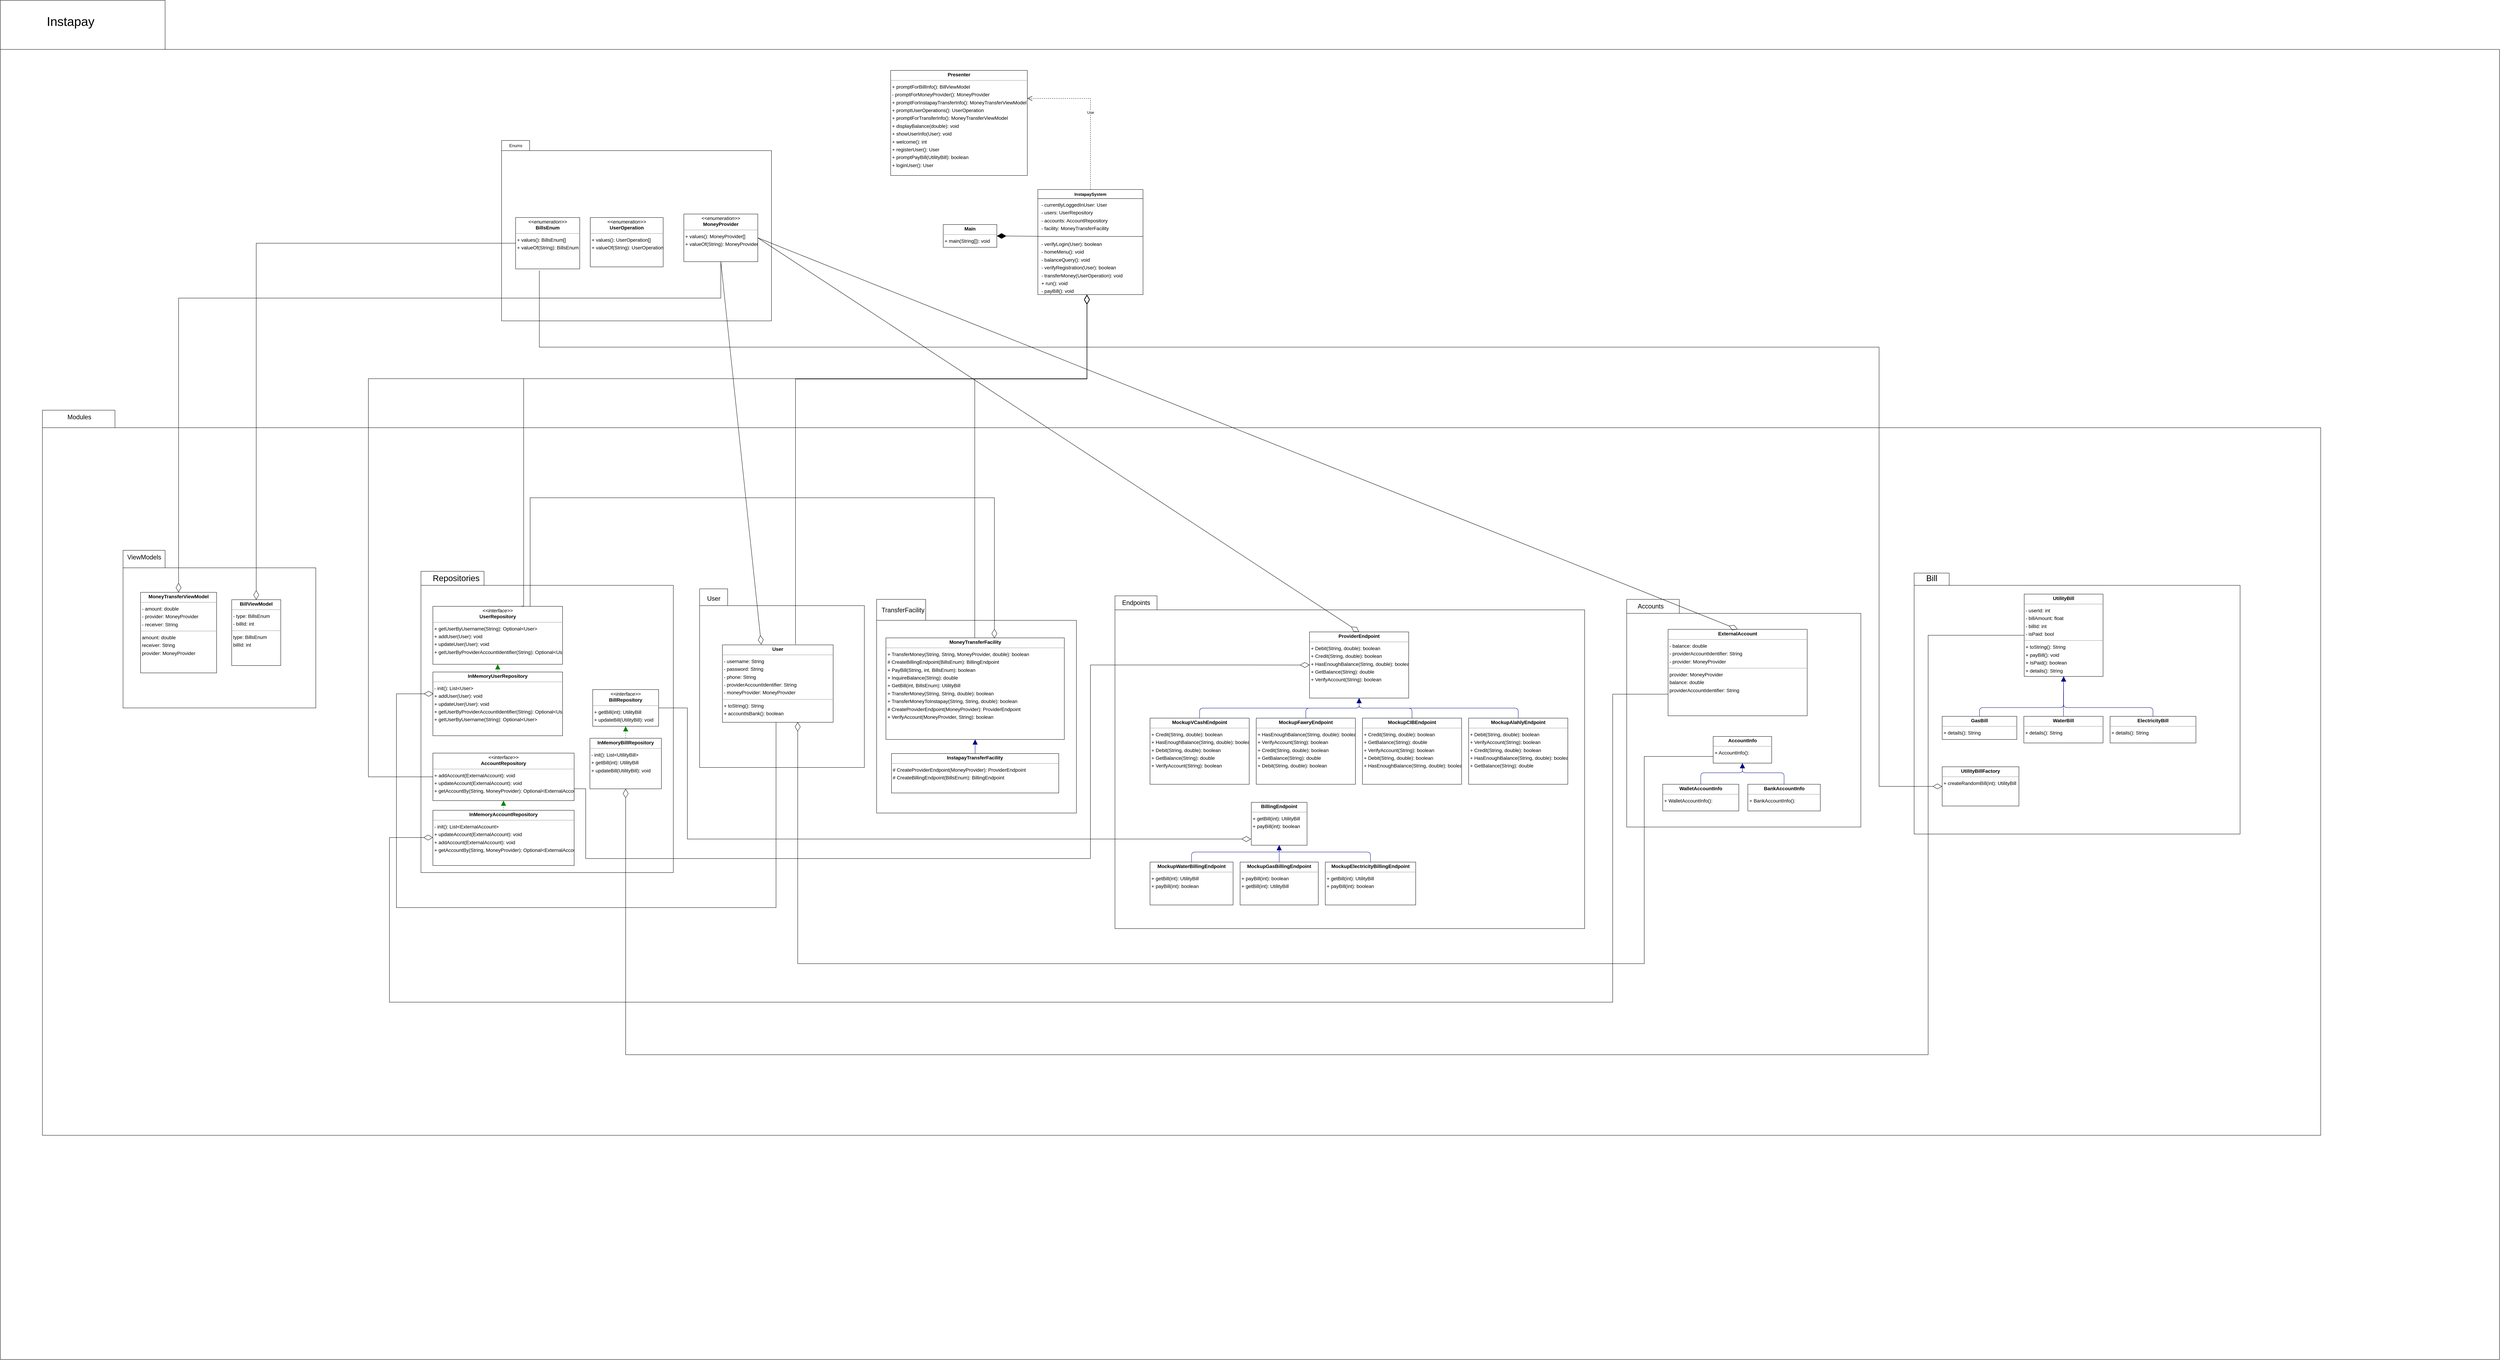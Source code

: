<mxfile version="22.1.1" type="device">
  <diagram name="Page-1" id="lCyVaIGbeE-or0f1l7TS">
    <mxGraphModel dx="7140" dy="2895" grid="1" gridSize="10" guides="1" tooltips="1" connect="1" arrows="1" fold="1" page="1" pageScale="1" pageWidth="690" pageHeight="980" math="0" shadow="0">
      <root>
        <mxCell id="0" />
        <mxCell id="1" parent="0" />
        <mxCell id="UKJ7I9whV7_yRgnEx9Ff-9" value="" style="shape=folder;fontStyle=1;spacingTop=10;tabWidth=470;tabHeight=140;tabPosition=left;html=1;whiteSpace=wrap;" vertex="1" parent="1">
          <mxGeometry x="-20" y="30" width="7130" height="3880" as="geometry" />
        </mxCell>
        <mxCell id="UKJ7I9whV7_yRgnEx9Ff-13" value="&lt;p style=&quot;margin:0px;margin-top:4px;text-align:center;&quot;&gt;&lt;b&gt;Main&lt;/b&gt;&lt;/p&gt;&lt;hr size=&quot;1&quot;&gt;&lt;p style=&quot;margin:0 0 0 4px;line-height:1.6;&quot;&gt;&lt;/p&gt;&lt;p style=&quot;margin:0 0 0 4px;line-height:1.6;&quot;&gt;+ main(String[]): void&lt;/p&gt;" style="verticalAlign=top;align=left;overflow=fill;fontSize=14;fontFamily=Helvetica;html=1;rounded=0;shadow=0;comic=0;labelBackgroundColor=none;strokeWidth=1;" vertex="1" parent="1">
          <mxGeometry x="2670" y="670" width="153" height="65" as="geometry" />
        </mxCell>
        <mxCell id="UKJ7I9whV7_yRgnEx9Ff-14" value="&lt;p style=&quot;margin:0px;margin-top:4px;text-align:center;&quot;&gt;&lt;b&gt;Presenter&lt;/b&gt;&lt;/p&gt;&lt;hr size=&quot;1&quot;&gt;&lt;p style=&quot;margin:0 0 0 4px;line-height:1.6;&quot;&gt;&lt;/p&gt;&lt;p style=&quot;margin:0 0 0 4px;line-height:1.6;&quot;&gt;+ promptForBillInfo(): BillViewModel&lt;br&gt;- promptForMoneyProvider(): MoneyProvider&lt;br&gt;+ promptForInstapayTransferInfo(): MoneyTransferViewModel&lt;br&gt;+ promptUserOperations(): UserOperation&lt;br&gt;+ promptForTransferInfo(): MoneyTransferViewModel&lt;br&gt;+ displayBalance(double): void&lt;br&gt;+ showUserInfo(User): void&lt;br&gt;+ welcome(): int&lt;br&gt;+ registerUser(): User&lt;br&gt;+ promptPayBill(UtilityBill): boolean&lt;br&gt;+ loginUser(): User&lt;/p&gt;" style="verticalAlign=top;align=left;overflow=fill;fontSize=14;fontFamily=Helvetica;html=1;rounded=0;shadow=0;comic=0;labelBackgroundColor=none;strokeWidth=1;" vertex="1" parent="1">
          <mxGeometry x="2520" y="230" width="390" height="300" as="geometry" />
        </mxCell>
        <mxCell id="UKJ7I9whV7_yRgnEx9Ff-99" value="" style="group" vertex="1" connectable="0" parent="1">
          <mxGeometry x="960" y="1560" width="5640" height="2070" as="geometry" />
        </mxCell>
        <mxCell id="UKJ7I9whV7_yRgnEx9Ff-27" value="" style="shape=folder;fontStyle=1;spacingTop=10;tabWidth=180;tabHeight=50;tabPosition=left;html=1;whiteSpace=wrap;" vertex="1" parent="UKJ7I9whV7_yRgnEx9Ff-99">
          <mxGeometry x="-860" y="-360" width="6500" height="2070" as="geometry" />
        </mxCell>
        <mxCell id="UKJ7I9whV7_yRgnEx9Ff-80" value="" style="group" vertex="1" connectable="0" parent="UKJ7I9whV7_yRgnEx9Ff-99">
          <mxGeometry x="220" y="100" width="720" height="860" as="geometry" />
        </mxCell>
        <mxCell id="UKJ7I9whV7_yRgnEx9Ff-69" value="" style="shape=folder;fontStyle=1;spacingTop=10;tabWidth=180;tabHeight=40;tabPosition=left;html=1;whiteSpace=wrap;" vertex="1" parent="UKJ7I9whV7_yRgnEx9Ff-80">
          <mxGeometry width="720" height="860" as="geometry" />
        </mxCell>
        <mxCell id="UKJ7I9whV7_yRgnEx9Ff-70" value="&lt;font style=&quot;font-size: 24px;&quot;&gt;Repositories&lt;/font&gt;" style="text;html=1;align=center;verticalAlign=middle;resizable=0;points=[];autosize=1;strokeColor=none;fillColor=none;" vertex="1" parent="UKJ7I9whV7_yRgnEx9Ff-80">
          <mxGeometry x="20" width="160" height="40" as="geometry" />
        </mxCell>
        <mxCell id="UKJ7I9whV7_yRgnEx9Ff-71" value="&lt;p style=&quot;margin:0px;margin-top:4px;text-align:center;&quot;&gt;&lt;i&gt;&amp;lt;&amp;lt;interface&amp;gt;&amp;gt;&lt;/i&gt;&lt;br/&gt;&lt;b&gt;AccountRepository&lt;/b&gt;&lt;/p&gt;&lt;hr size=&quot;1&quot;/&gt;&lt;p style=&quot;margin:0 0 0 4px;line-height:1.6;&quot;&gt;+ addAccount(ExternalAccount): void&lt;br/&gt;+ updateAccount(ExternalAccount): void&lt;br/&gt;+ getAccountBy(String, MoneyProvider): Optional&amp;lt;ExternalAccount&amp;gt;&lt;/p&gt;" style="verticalAlign=top;align=left;overflow=fill;fontSize=14;fontFamily=Helvetica;html=1;rounded=0;shadow=0;comic=0;labelBackgroundColor=none;strokeWidth=1;" vertex="1" parent="UKJ7I9whV7_yRgnEx9Ff-80">
          <mxGeometry x="34" y="518.974" width="403" height="135.615" as="geometry" />
        </mxCell>
        <mxCell id="UKJ7I9whV7_yRgnEx9Ff-72" value="&lt;p style=&quot;margin:0px;margin-top:4px;text-align:center;&quot;&gt;&lt;i&gt;&amp;lt;&amp;lt;interface&amp;gt;&amp;gt;&lt;/i&gt;&lt;br/&gt;&lt;b&gt;BillRepository&lt;/b&gt;&lt;/p&gt;&lt;hr size=&quot;1&quot;/&gt;&lt;p style=&quot;margin:0 0 0 4px;line-height:1.6;&quot;&gt;+ getBill(int): UtilityBill&lt;br/&gt;+ updateBill(UtilityBill): void&lt;/p&gt;" style="verticalAlign=top;align=left;overflow=fill;fontSize=14;fontFamily=Helvetica;html=1;rounded=0;shadow=0;comic=0;labelBackgroundColor=none;strokeWidth=1;" vertex="1" parent="UKJ7I9whV7_yRgnEx9Ff-80">
          <mxGeometry x="490" y="337.602" width="188" height="104.744" as="geometry" />
        </mxCell>
        <mxCell id="UKJ7I9whV7_yRgnEx9Ff-73" value="&lt;p style=&quot;margin:0px;margin-top:4px;text-align:center;&quot;&gt;&lt;b&gt;InMemoryAccountRepository&lt;/b&gt;&lt;/p&gt;&lt;hr size=&quot;1&quot;&gt;&lt;p style=&quot;margin:0 0 0 4px;line-height:1.6;&quot;&gt;&lt;/p&gt;&lt;p style=&quot;margin:0 0 0 4px;line-height:1.6;&quot;&gt;- init(): List&amp;lt;ExternalAccount&amp;gt;&lt;br&gt;+ updateAccount(ExternalAccount): void&lt;br&gt;+ addAccount(ExternalAccount): void&lt;br&gt;+ getAccountBy(String, MoneyProvider): Optional&amp;lt;ExternalAccount&amp;gt;&lt;/p&gt;" style="verticalAlign=top;align=left;overflow=fill;fontSize=14;fontFamily=Helvetica;html=1;rounded=0;shadow=0;comic=0;labelBackgroundColor=none;strokeWidth=1;" vertex="1" parent="UKJ7I9whV7_yRgnEx9Ff-80">
          <mxGeometry x="34" y="682.154" width="403" height="157.667" as="geometry" />
        </mxCell>
        <mxCell id="UKJ7I9whV7_yRgnEx9Ff-74" value="&lt;p style=&quot;margin:0px;margin-top:4px;text-align:center;&quot;&gt;&lt;b&gt;InMemoryBillRepository&lt;/b&gt;&lt;/p&gt;&lt;hr size=&quot;1&quot;&gt;&lt;p style=&quot;margin:0 0 0 4px;line-height:1.6;&quot;&gt;&lt;/p&gt;&lt;p style=&quot;margin:0 0 0 4px;line-height:1.6;&quot;&gt;- init(): List&amp;lt;UtilityBill&amp;gt;&lt;br&gt;+ getBill(int): UtilityBill&lt;br&gt;+ updateBill(UtilityBill): void&lt;/p&gt;" style="verticalAlign=top;align=left;overflow=fill;fontSize=14;fontFamily=Helvetica;html=1;rounded=0;shadow=0;comic=0;labelBackgroundColor=none;strokeWidth=1;" vertex="1" parent="UKJ7I9whV7_yRgnEx9Ff-80">
          <mxGeometry x="482" y="476.525" width="204" height="144.436" as="geometry" />
        </mxCell>
        <mxCell id="UKJ7I9whV7_yRgnEx9Ff-75" value="&lt;p style=&quot;margin:0px;margin-top:4px;text-align:center;&quot;&gt;&lt;b&gt;InMemoryUserRepository&lt;/b&gt;&lt;/p&gt;&lt;hr size=&quot;1&quot;&gt;&lt;p style=&quot;margin:0 0 0 4px;line-height:1.6;&quot;&gt;&lt;/p&gt;&lt;p style=&quot;margin:0 0 0 4px;line-height:1.6;&quot;&gt;- init(): List&amp;lt;User&amp;gt;&lt;br&gt;+ addUser(User): void&lt;br&gt;+ updateUser(User): void&lt;br&gt;+ getUserByProviderAccountIdentifier(String): Optional&amp;lt;User&amp;gt;&lt;br&gt;+ getUserByUsername(String): Optional&amp;lt;User&amp;gt;&lt;/p&gt;" style="verticalAlign=top;align=left;overflow=fill;fontSize=14;fontFamily=Helvetica;html=1;rounded=0;shadow=0;comic=0;labelBackgroundColor=none;strokeWidth=1;" vertex="1" parent="UKJ7I9whV7_yRgnEx9Ff-80">
          <mxGeometry x="34" y="287.436" width="370" height="181.923" as="geometry" />
        </mxCell>
        <mxCell id="UKJ7I9whV7_yRgnEx9Ff-76" value="&lt;p style=&quot;margin:0px;margin-top:4px;text-align:center;&quot;&gt;&lt;i&gt;&amp;lt;&amp;lt;interface&amp;gt;&amp;gt;&lt;/i&gt;&lt;br/&gt;&lt;b&gt;UserRepository&lt;/b&gt;&lt;/p&gt;&lt;hr size=&quot;1&quot;/&gt;&lt;p style=&quot;margin:0 0 0 4px;line-height:1.6;&quot;&gt;+ getUserByUsername(String): Optional&amp;lt;User&amp;gt;&lt;br/&gt;+ addUser(User): void&lt;br/&gt;+ updateUser(User): void&lt;br/&gt;+ getUserByProviderAccountIdentifier(String): Optional&amp;lt;User&amp;gt;&lt;/p&gt;" style="verticalAlign=top;align=left;overflow=fill;fontSize=14;fontFamily=Helvetica;html=1;rounded=0;shadow=0;comic=0;labelBackgroundColor=none;strokeWidth=1;" vertex="1" parent="UKJ7I9whV7_yRgnEx9Ff-80">
          <mxGeometry x="34" y="100.0" width="370" height="165.385" as="geometry" />
        </mxCell>
        <mxCell id="UKJ7I9whV7_yRgnEx9Ff-77" value="" style="html=1;rounded=1;edgeStyle=orthogonalEdgeStyle;dashed=1;startArrow=none;endArrow=block;endSize=12;strokeColor=#008200;exitX=0.500;exitY=0.000;exitDx=0;exitDy=0;entryX=0.500;entryY=1.000;entryDx=0;entryDy=0;" edge="1" parent="UKJ7I9whV7_yRgnEx9Ff-80" source="UKJ7I9whV7_yRgnEx9Ff-73" target="UKJ7I9whV7_yRgnEx9Ff-71">
          <mxGeometry width="50" height="50" relative="1" as="geometry">
            <Array as="points" />
          </mxGeometry>
        </mxCell>
        <mxCell id="UKJ7I9whV7_yRgnEx9Ff-78" value="" style="html=1;rounded=1;edgeStyle=orthogonalEdgeStyle;dashed=1;startArrow=none;endArrow=block;endSize=12;strokeColor=#008200;exitX=0.500;exitY=0.000;exitDx=0;exitDy=0;entryX=0.500;entryY=1.001;entryDx=0;entryDy=0;" edge="1" parent="UKJ7I9whV7_yRgnEx9Ff-80" source="UKJ7I9whV7_yRgnEx9Ff-74" target="UKJ7I9whV7_yRgnEx9Ff-72">
          <mxGeometry width="50" height="50" relative="1" as="geometry">
            <Array as="points" />
          </mxGeometry>
        </mxCell>
        <mxCell id="UKJ7I9whV7_yRgnEx9Ff-79" value="" style="html=1;rounded=1;edgeStyle=orthogonalEdgeStyle;dashed=1;startArrow=none;endArrow=block;endSize=12;strokeColor=#008200;exitX=0.500;exitY=0.000;exitDx=0;exitDy=0;entryX=0.500;entryY=1.000;entryDx=0;entryDy=0;" edge="1" parent="UKJ7I9whV7_yRgnEx9Ff-80" source="UKJ7I9whV7_yRgnEx9Ff-75" target="UKJ7I9whV7_yRgnEx9Ff-76">
          <mxGeometry width="50" height="50" relative="1" as="geometry">
            <Array as="points" />
          </mxGeometry>
        </mxCell>
        <mxCell id="UKJ7I9whV7_yRgnEx9Ff-97" value="" style="group" vertex="1" connectable="0" parent="UKJ7I9whV7_yRgnEx9Ff-99">
          <mxGeometry x="2200" y="170" width="1340" height="950" as="geometry" />
        </mxCell>
        <mxCell id="UKJ7I9whV7_yRgnEx9Ff-50" value="" style="shape=folder;fontStyle=1;spacingTop=10;tabWidth=120;tabHeight=40;tabPosition=left;html=1;whiteSpace=wrap;container=0;" vertex="1" parent="UKJ7I9whV7_yRgnEx9Ff-97">
          <mxGeometry width="1340" height="950" as="geometry" />
        </mxCell>
        <mxCell id="UKJ7I9whV7_yRgnEx9Ff-51" value="&lt;font style=&quot;font-size: 18px;&quot;&gt;Endpoints&lt;/font&gt;" style="text;html=1;align=center;verticalAlign=middle;resizable=0;points=[];autosize=1;strokeColor=none;fillColor=none;" vertex="1" parent="UKJ7I9whV7_yRgnEx9Ff-97">
          <mxGeometry x="10" width="100" height="40" as="geometry" />
        </mxCell>
        <mxCell id="UKJ7I9whV7_yRgnEx9Ff-52" value="&lt;p style=&quot;margin:0px;margin-top:4px;text-align:center;&quot;&gt;&lt;b&gt;BillingEndpoint&lt;/b&gt;&lt;/p&gt;&lt;hr size=&quot;1&quot;&gt;&lt;p style=&quot;margin:0 0 0 4px;line-height:1.6;&quot;&gt;&lt;/p&gt;&lt;p style=&quot;margin:0 0 0 4px;line-height:1.6;&quot;&gt;+ getBill(int): UtilityBill&lt;br&gt;+ payBill(int): boolean&lt;/p&gt;" style="verticalAlign=top;align=left;overflow=fill;fontSize=14;fontFamily=Helvetica;html=1;rounded=0;shadow=0;comic=0;labelBackgroundColor=none;strokeWidth=1;" vertex="1" parent="UKJ7I9whV7_yRgnEx9Ff-97">
          <mxGeometry x="389" y="589.458" width="159" height="122.47" as="geometry" />
        </mxCell>
        <mxCell id="UKJ7I9whV7_yRgnEx9Ff-53" value="&lt;p style=&quot;margin:0px;margin-top:4px;text-align:center;&quot;&gt;&lt;b&gt;MockupAlahlyEndpoint&lt;/b&gt;&lt;/p&gt;&lt;hr size=&quot;1&quot;&gt;&lt;p style=&quot;margin:0 0 0 4px;line-height:1.6;&quot;&gt;&lt;/p&gt;&lt;p style=&quot;margin:0 0 0 4px;line-height:1.6;&quot;&gt;+ Debit(String, double): boolean&lt;br&gt;+ VerifyAccount(String): boolean&lt;br&gt;+ Credit(String, double): boolean&lt;br&gt;+ HasEnoughBalance(String, double): boolean&lt;br&gt;+ GetBalance(String): double&lt;/p&gt;" style="verticalAlign=top;align=left;overflow=fill;fontSize=14;fontFamily=Helvetica;html=1;rounded=0;shadow=0;comic=0;labelBackgroundColor=none;strokeWidth=1;" vertex="1" parent="UKJ7I9whV7_yRgnEx9Ff-97">
          <mxGeometry x="1009" y="349.096" width="283" height="188.855" as="geometry" />
        </mxCell>
        <mxCell id="UKJ7I9whV7_yRgnEx9Ff-54" value="&lt;p style=&quot;margin:0px;margin-top:4px;text-align:center;&quot;&gt;&lt;b&gt;MockupCIBEndpoint&lt;/b&gt;&lt;/p&gt;&lt;hr size=&quot;1&quot;&gt;&lt;p style=&quot;margin:0 0 0 4px;line-height:1.6;&quot;&gt;&lt;/p&gt;&lt;p style=&quot;margin:0 0 0 4px;line-height:1.6;&quot;&gt;+ Credit(String, double): boolean&lt;br&gt;+ GetBalance(String): double&lt;br&gt;+ VerifyAccount(String): boolean&lt;br&gt;+ Debit(String, double): boolean&lt;br&gt;+ HasEnoughBalance(String, double): boolean&lt;/p&gt;" style="verticalAlign=top;align=left;overflow=fill;fontSize=14;fontFamily=Helvetica;html=1;rounded=0;shadow=0;comic=0;labelBackgroundColor=none;strokeWidth=1;" vertex="1" parent="UKJ7I9whV7_yRgnEx9Ff-97">
          <mxGeometry x="706" y="349.096" width="283" height="188.855" as="geometry" />
        </mxCell>
        <mxCell id="UKJ7I9whV7_yRgnEx9Ff-55" value="&lt;p style=&quot;margin:0px;margin-top:4px;text-align:center;&quot;&gt;&lt;b&gt;MockupElectricityBillingEndpoint&lt;/b&gt;&lt;/p&gt;&lt;hr size=&quot;1&quot;&gt;&lt;p style=&quot;margin:0 0 0 4px;line-height:1.6;&quot;&gt;&lt;/p&gt;&lt;p style=&quot;margin:0 0 0 4px;line-height:1.6;&quot;&gt;+ getBill(int): UtilityBill&lt;br&gt;+ payBill(int): boolean&lt;/p&gt;" style="verticalAlign=top;align=left;overflow=fill;fontSize=14;fontFamily=Helvetica;html=1;rounded=0;shadow=0;comic=0;labelBackgroundColor=none;strokeWidth=1;" vertex="1" parent="UKJ7I9whV7_yRgnEx9Ff-97">
          <mxGeometry x="600" y="760" width="258" height="122.47" as="geometry" />
        </mxCell>
        <mxCell id="UKJ7I9whV7_yRgnEx9Ff-56" value="&lt;p style=&quot;margin:0px;margin-top:4px;text-align:center;&quot;&gt;&lt;b&gt;MockupFawryEndpoint&lt;/b&gt;&lt;/p&gt;&lt;hr size=&quot;1&quot;&gt;&lt;p style=&quot;margin:0 0 0 4px;line-height:1.6;&quot;&gt;&lt;/p&gt;&lt;p style=&quot;margin:0 0 0 4px;line-height:1.6;&quot;&gt;+ HasEnoughBalance(String, double): boolean&lt;br&gt;+ VerifyAccount(String): boolean&lt;br&gt;+ Credit(String, double): boolean&lt;br&gt;+ GetBalance(String): double&lt;br&gt;+ Debit(String, double): boolean&lt;/p&gt;" style="verticalAlign=top;align=left;overflow=fill;fontSize=14;fontFamily=Helvetica;html=1;rounded=0;shadow=0;comic=0;labelBackgroundColor=none;strokeWidth=1;" vertex="1" parent="UKJ7I9whV7_yRgnEx9Ff-97">
          <mxGeometry x="403" y="349.096" width="283" height="188.855" as="geometry" />
        </mxCell>
        <mxCell id="UKJ7I9whV7_yRgnEx9Ff-57" value="&lt;p style=&quot;margin:0px;margin-top:4px;text-align:center;&quot;&gt;&lt;b&gt;MockupGasBillingEndpoint&lt;/b&gt;&lt;/p&gt;&lt;hr size=&quot;1&quot;&gt;&lt;p style=&quot;margin:0 0 0 4px;line-height:1.6;&quot;&gt;&lt;/p&gt;&lt;p style=&quot;margin:0 0 0 4px;line-height:1.6;&quot;&gt;+ payBill(int): boolean&lt;br&gt;+ getBill(int): UtilityBill&lt;/p&gt;" style="verticalAlign=top;align=left;overflow=fill;fontSize=14;fontFamily=Helvetica;html=1;rounded=0;shadow=0;comic=0;labelBackgroundColor=none;strokeWidth=1;" vertex="1" parent="UKJ7I9whV7_yRgnEx9Ff-97">
          <mxGeometry x="357" y="760" width="223" height="122.47" as="geometry" />
        </mxCell>
        <mxCell id="UKJ7I9whV7_yRgnEx9Ff-58" value="&lt;p style=&quot;margin:0px;margin-top:4px;text-align:center;&quot;&gt;&lt;b&gt;MockupVCashEndpoint&lt;/b&gt;&lt;/p&gt;&lt;hr size=&quot;1&quot;&gt;&lt;p style=&quot;margin:0 0 0 4px;line-height:1.6;&quot;&gt;&lt;/p&gt;&lt;p style=&quot;margin:0 0 0 4px;line-height:1.6;&quot;&gt;+ Credit(String, double): boolean&lt;br&gt;+ HasEnoughBalance(String, double): boolean&lt;br&gt;+ Debit(String, double): boolean&lt;br&gt;+ GetBalance(String): double&lt;br&gt;+ VerifyAccount(String): boolean&lt;/p&gt;" style="verticalAlign=top;align=left;overflow=fill;fontSize=14;fontFamily=Helvetica;html=1;rounded=0;shadow=0;comic=0;labelBackgroundColor=none;strokeWidth=1;" vertex="1" parent="UKJ7I9whV7_yRgnEx9Ff-97">
          <mxGeometry x="100" y="349.096" width="283" height="188.855" as="geometry" />
        </mxCell>
        <mxCell id="UKJ7I9whV7_yRgnEx9Ff-59" value="&lt;p style=&quot;margin:0px;margin-top:4px;text-align:center;&quot;&gt;&lt;b&gt;MockupWaterBillingEndpoint&lt;/b&gt;&lt;/p&gt;&lt;hr size=&quot;1&quot;&gt;&lt;p style=&quot;margin:0 0 0 4px;line-height:1.6;&quot;&gt;&lt;/p&gt;&lt;p style=&quot;margin:0 0 0 4px;line-height:1.6;&quot;&gt;+ getBill(int): UtilityBill&lt;br&gt;+ payBill(int): boolean&lt;/p&gt;" style="verticalAlign=top;align=left;overflow=fill;fontSize=14;fontFamily=Helvetica;html=1;rounded=0;shadow=0;comic=0;labelBackgroundColor=none;strokeWidth=1;" vertex="1" parent="UKJ7I9whV7_yRgnEx9Ff-97">
          <mxGeometry x="100" y="760" width="237" height="122.47" as="geometry" />
        </mxCell>
        <mxCell id="UKJ7I9whV7_yRgnEx9Ff-60" value="&lt;p style=&quot;margin:0px;margin-top:4px;text-align:center;&quot;&gt;&lt;b&gt;ProviderEndpoint&lt;/b&gt;&lt;/p&gt;&lt;hr size=&quot;1&quot;&gt;&lt;p style=&quot;margin:0 0 0 4px;line-height:1.6;&quot;&gt;&lt;/p&gt;&lt;p style=&quot;margin:0 0 0 4px;line-height:1.6;&quot;&gt;+ Debit(String, double): boolean&lt;br&gt;+ Credit(String, double): boolean&lt;br&gt;+ HasEnoughBalance(String, double): boolean&lt;br&gt;+ GetBalance(String): double&lt;br&gt;+ VerifyAccount(String): boolean&lt;/p&gt;" style="verticalAlign=top;align=left;overflow=fill;fontSize=14;fontFamily=Helvetica;html=1;rounded=0;shadow=0;comic=0;labelBackgroundColor=none;strokeWidth=1;" vertex="1" parent="UKJ7I9whV7_yRgnEx9Ff-97">
          <mxGeometry x="555" y="103.012" width="283" height="188.855" as="geometry" />
        </mxCell>
        <mxCell id="UKJ7I9whV7_yRgnEx9Ff-61" value="" style="html=1;rounded=1;edgeStyle=orthogonalEdgeStyle;dashed=0;startArrow=none;endArrow=block;endSize=12;strokeColor=#000082;exitX=0.500;exitY=0.000;exitDx=0;exitDy=0;entryX=0.500;entryY=1.000;entryDx=0;entryDy=0;" edge="1" parent="UKJ7I9whV7_yRgnEx9Ff-97" source="UKJ7I9whV7_yRgnEx9Ff-53" target="UKJ7I9whV7_yRgnEx9Ff-60">
          <mxGeometry width="50" height="50" relative="1" as="geometry">
            <Array as="points">
              <mxPoint x="1151" y="320.482" />
              <mxPoint x="696" y="320.482" />
            </Array>
          </mxGeometry>
        </mxCell>
        <mxCell id="UKJ7I9whV7_yRgnEx9Ff-62" value="" style="html=1;rounded=1;edgeStyle=orthogonalEdgeStyle;dashed=0;startArrow=none;endArrow=block;endSize=12;strokeColor=#000082;exitX=0.500;exitY=0.000;exitDx=0;exitDy=0;entryX=0.500;entryY=1.000;entryDx=0;entryDy=0;" edge="1" parent="UKJ7I9whV7_yRgnEx9Ff-97" source="UKJ7I9whV7_yRgnEx9Ff-54" target="UKJ7I9whV7_yRgnEx9Ff-60">
          <mxGeometry width="50" height="50" relative="1" as="geometry">
            <Array as="points">
              <mxPoint x="848" y="320.482" />
              <mxPoint x="696" y="320.482" />
            </Array>
          </mxGeometry>
        </mxCell>
        <mxCell id="UKJ7I9whV7_yRgnEx9Ff-63" value="" style="html=1;rounded=1;edgeStyle=orthogonalEdgeStyle;dashed=0;startArrow=none;endArrow=block;endSize=12;strokeColor=#000082;exitX=0.500;exitY=0.000;exitDx=0;exitDy=0;entryX=0.500;entryY=1.000;entryDx=0;entryDy=0;" edge="1" parent="UKJ7I9whV7_yRgnEx9Ff-97" source="UKJ7I9whV7_yRgnEx9Ff-55" target="UKJ7I9whV7_yRgnEx9Ff-52">
          <mxGeometry width="50" height="50" relative="1" as="geometry">
            <Array as="points">
              <mxPoint x="729" y="731.386" />
              <mxPoint x="469" y="731.386" />
            </Array>
          </mxGeometry>
        </mxCell>
        <mxCell id="UKJ7I9whV7_yRgnEx9Ff-64" value="" style="html=1;rounded=1;edgeStyle=orthogonalEdgeStyle;dashed=0;startArrow=none;endArrow=block;endSize=12;strokeColor=#000082;exitX=0.500;exitY=0.000;exitDx=0;exitDy=0;entryX=0.500;entryY=1.000;entryDx=0;entryDy=0;" edge="1" parent="UKJ7I9whV7_yRgnEx9Ff-97" source="UKJ7I9whV7_yRgnEx9Ff-56" target="UKJ7I9whV7_yRgnEx9Ff-60">
          <mxGeometry width="50" height="50" relative="1" as="geometry">
            <Array as="points">
              <mxPoint x="545" y="320.482" />
              <mxPoint x="696" y="320.482" />
            </Array>
          </mxGeometry>
        </mxCell>
        <mxCell id="UKJ7I9whV7_yRgnEx9Ff-65" value="" style="html=1;rounded=1;edgeStyle=orthogonalEdgeStyle;dashed=0;startArrow=none;endArrow=block;endSize=12;strokeColor=#000082;exitX=0.500;exitY=0.000;exitDx=0;exitDy=0;entryX=0.500;entryY=1.000;entryDx=0;entryDy=0;" edge="1" parent="UKJ7I9whV7_yRgnEx9Ff-97" source="UKJ7I9whV7_yRgnEx9Ff-57" target="UKJ7I9whV7_yRgnEx9Ff-52">
          <mxGeometry width="50" height="50" relative="1" as="geometry">
            <Array as="points" />
          </mxGeometry>
        </mxCell>
        <mxCell id="UKJ7I9whV7_yRgnEx9Ff-66" value="" style="html=1;rounded=1;edgeStyle=orthogonalEdgeStyle;dashed=0;startArrow=none;endArrow=block;endSize=12;strokeColor=#000082;exitX=0.500;exitY=0.000;exitDx=0;exitDy=0;entryX=0.500;entryY=1.000;entryDx=0;entryDy=0;" edge="1" parent="UKJ7I9whV7_yRgnEx9Ff-97" source="UKJ7I9whV7_yRgnEx9Ff-58" target="UKJ7I9whV7_yRgnEx9Ff-60">
          <mxGeometry width="50" height="50" relative="1" as="geometry">
            <Array as="points">
              <mxPoint x="242" y="320.482" />
              <mxPoint x="696" y="320.482" />
            </Array>
          </mxGeometry>
        </mxCell>
        <mxCell id="UKJ7I9whV7_yRgnEx9Ff-67" value="" style="html=1;rounded=1;edgeStyle=orthogonalEdgeStyle;dashed=0;startArrow=none;endArrow=block;endSize=12;strokeColor=#000082;exitX=0.500;exitY=0.000;exitDx=0;exitDy=0;entryX=0.500;entryY=1.000;entryDx=0;entryDy=0;" edge="1" parent="UKJ7I9whV7_yRgnEx9Ff-97" source="UKJ7I9whV7_yRgnEx9Ff-59" target="UKJ7I9whV7_yRgnEx9Ff-52">
          <mxGeometry width="50" height="50" relative="1" as="geometry">
            <Array as="points">
              <mxPoint x="219" y="731.386" />
              <mxPoint x="469" y="731.386" />
            </Array>
          </mxGeometry>
        </mxCell>
        <mxCell id="UKJ7I9whV7_yRgnEx9Ff-90" value="" style="group" vertex="1" connectable="0" parent="UKJ7I9whV7_yRgnEx9Ff-99">
          <mxGeometry x="945" y="150" width="850" height="618" as="geometry" />
        </mxCell>
        <mxCell id="UKJ7I9whV7_yRgnEx9Ff-98" value="" style="group" vertex="1" connectable="0" parent="UKJ7I9whV7_yRgnEx9Ff-90">
          <mxGeometry x="70" width="470" height="510" as="geometry" />
        </mxCell>
        <mxCell id="UKJ7I9whV7_yRgnEx9Ff-87" value="" style="shape=folder;fontStyle=1;spacingTop=10;tabWidth=80;tabHeight=48;tabPosition=left;html=1;whiteSpace=wrap;" vertex="1" parent="UKJ7I9whV7_yRgnEx9Ff-98">
          <mxGeometry width="470" height="510" as="geometry" />
        </mxCell>
        <mxCell id="UKJ7I9whV7_yRgnEx9Ff-88" value="&lt;font style=&quot;font-size: 18px;&quot;&gt;User&lt;/font&gt;" style="text;html=1;align=center;verticalAlign=middle;resizable=0;points=[];autosize=1;strokeColor=none;fillColor=none;" vertex="1" parent="UKJ7I9whV7_yRgnEx9Ff-98">
          <mxGeometry x="10" y="8" width="60" height="40" as="geometry" />
        </mxCell>
        <mxCell id="UKJ7I9whV7_yRgnEx9Ff-89" value="&lt;p style=&quot;margin:0px;margin-top:4px;text-align:center;&quot;&gt;&lt;b&gt;User&lt;/b&gt;&lt;/p&gt;&lt;hr size=&quot;1&quot;&gt;&lt;p style=&quot;margin:0 0 0 4px;line-height:1.6;&quot;&gt;&lt;span style=&quot;background-color: initial;&quot;&gt;- username: String&lt;/span&gt;&lt;br&gt;&lt;/p&gt;&lt;p style=&quot;margin:0 0 0 4px;line-height:1.6;&quot;&gt;- password: String&lt;br&gt;- phone: String&lt;br&gt;- providerAccountIdentifier: String&lt;br&gt;- moneyProvider: MoneyProvider&lt;/p&gt;&lt;hr size=&quot;1&quot;&gt;&lt;p style=&quot;margin:0 0 0 4px;line-height:1.6;&quot;&gt;+ toString(): String&lt;br&gt;+ accountIsBank(): boolean&lt;/p&gt;" style="verticalAlign=top;align=left;overflow=fill;fontSize=14;fontFamily=Helvetica;html=1;rounded=0;shadow=0;comic=0;labelBackgroundColor=none;strokeWidth=1;" vertex="1" parent="UKJ7I9whV7_yRgnEx9Ff-98">
          <mxGeometry x="65" y="160" width="316" height="221" as="geometry" />
        </mxCell>
        <mxCell id="UKJ7I9whV7_yRgnEx9Ff-86" value="" style="group" vertex="1" connectable="0" parent="UKJ7I9whV7_yRgnEx9Ff-99">
          <mxGeometry x="1520" y="180" width="570" height="610" as="geometry" />
        </mxCell>
        <mxCell id="UKJ7I9whV7_yRgnEx9Ff-81" value="" style="shape=folder;fontStyle=1;spacingTop=10;tabWidth=140;tabHeight=60;tabPosition=left;html=1;whiteSpace=wrap;" vertex="1" parent="UKJ7I9whV7_yRgnEx9Ff-86">
          <mxGeometry width="570" height="610" as="geometry" />
        </mxCell>
        <mxCell id="UKJ7I9whV7_yRgnEx9Ff-82" value="&lt;font style=&quot;font-size: 18px;&quot;&gt;TransferFacility&lt;/font&gt;" style="text;html=1;align=center;verticalAlign=middle;resizable=0;points=[];autosize=1;strokeColor=none;fillColor=none;" vertex="1" parent="UKJ7I9whV7_yRgnEx9Ff-86">
          <mxGeometry y="10.517" width="150" height="40" as="geometry" />
        </mxCell>
        <mxCell id="UKJ7I9whV7_yRgnEx9Ff-83" value="&lt;p style=&quot;margin:0px;margin-top:4px;text-align:center;&quot;&gt;&lt;b&gt;InstapayTransferFacility&lt;/b&gt;&lt;/p&gt;&lt;hr size=&quot;1&quot;&gt;&lt;p style=&quot;margin:0 0 0 4px;line-height:1.6;&quot;&gt;&lt;/p&gt;&lt;p style=&quot;margin:0 0 0 4px;line-height:1.6;&quot;&gt;# CreateProviderEndpoint(MoneyProvider): ProviderEndpoint&lt;br&gt;# CreateBillingEndpoint(BillsEnum): BillingEndpoint&lt;/p&gt;" style="verticalAlign=top;align=left;overflow=fill;fontSize=14;fontFamily=Helvetica;html=1;rounded=0;shadow=0;comic=0;labelBackgroundColor=none;strokeWidth=1;" vertex="1" parent="UKJ7I9whV7_yRgnEx9Ff-86">
          <mxGeometry x="42.419" y="440.243" width="477.209" height="112.534" as="geometry" />
        </mxCell>
        <mxCell id="UKJ7I9whV7_yRgnEx9Ff-84" value="&lt;p style=&quot;margin:0px;margin-top:4px;text-align:center;&quot;&gt;&lt;b&gt;MoneyTransferFacility&lt;/b&gt;&lt;/p&gt;&lt;hr size=&quot;1&quot;&gt;&lt;p style=&quot;margin:0 0 0 4px;line-height:1.6;&quot;&gt;&lt;/p&gt;&lt;p style=&quot;margin:0 0 0 4px;line-height:1.6;&quot;&gt;+ TransferMoney(String, String, MoneyProvider, double): boolean&lt;br&gt;# CreateBillingEndpoint(BillsEnum): BillingEndpoint&lt;br&gt;+ PayBill(String, int, BillsEnum): boolean&lt;br&gt;+ InquireBalance(String): double&lt;br&gt;+ GetBill(int, BillsEnum): UtilityBill&lt;br&gt;+ TransferMoney(String, String, double): boolean&lt;br&gt;+ TransferMoneyToInstapay(String, String, double): boolean&lt;br&gt;# CreateProviderEndpoint(MoneyProvider): ProviderEndpoint&lt;br&gt;+ VerifyAccount(MoneyProvider, String): boolean&lt;/p&gt;" style="verticalAlign=top;align=left;overflow=fill;fontSize=14;fontFamily=Helvetica;html=1;rounded=0;shadow=0;comic=0;labelBackgroundColor=none;strokeWidth=1;" vertex="1" parent="UKJ7I9whV7_yRgnEx9Ff-86">
          <mxGeometry x="26.51" y="110" width="509.02" height="290" as="geometry" />
        </mxCell>
        <mxCell id="UKJ7I9whV7_yRgnEx9Ff-85" value="" style="html=1;rounded=1;edgeStyle=orthogonalEdgeStyle;dashed=0;startArrow=none;endArrow=block;endSize=12;strokeColor=#000082;exitX=0.500;exitY=0.000;exitDx=0;exitDy=0;entryX=0.500;entryY=1.000;entryDx=0;entryDy=0;" edge="1" parent="UKJ7I9whV7_yRgnEx9Ff-86" source="UKJ7I9whV7_yRgnEx9Ff-83" target="UKJ7I9whV7_yRgnEx9Ff-84">
          <mxGeometry width="50" height="50" relative="1" as="geometry">
            <Array as="points" />
          </mxGeometry>
        </mxCell>
        <mxCell id="UKJ7I9whV7_yRgnEx9Ff-37" value="" style="group" vertex="1" connectable="0" parent="UKJ7I9whV7_yRgnEx9Ff-99">
          <mxGeometry x="3660" y="200" width="668" height="630" as="geometry" />
        </mxCell>
        <mxCell id="UKJ7I9whV7_yRgnEx9Ff-29" value="" style="shape=folder;fontStyle=1;spacingTop=10;tabWidth=150;tabHeight=40;tabPosition=left;html=1;whiteSpace=wrap;" vertex="1" parent="UKJ7I9whV7_yRgnEx9Ff-37">
          <mxGeometry y="-20" width="668" height="650" as="geometry" />
        </mxCell>
        <mxCell id="UKJ7I9whV7_yRgnEx9Ff-30" value="&lt;font style=&quot;font-size: 18px;&quot;&gt;Accounts&lt;/font&gt;" style="text;html=1;align=center;verticalAlign=middle;resizable=0;points=[];autosize=1;strokeColor=none;fillColor=none;" vertex="1" parent="UKJ7I9whV7_yRgnEx9Ff-37">
          <mxGeometry x="17.998" y="-20" width="100" height="40" as="geometry" />
        </mxCell>
        <mxCell id="UKJ7I9whV7_yRgnEx9Ff-31" value="&lt;p style=&quot;margin:0px;margin-top:4px;text-align:center;&quot;&gt;&lt;b&gt;AccountInfo&lt;/b&gt;&lt;/p&gt;&lt;hr size=&quot;1&quot;/&gt;&lt;p style=&quot;margin:0 0 0 4px;line-height:1.6;&quot;&gt;+ AccountInfo(): &lt;/p&gt;" style="verticalAlign=top;align=left;overflow=fill;fontSize=14;fontFamily=Helvetica;html=1;rounded=0;shadow=0;comic=0;labelBackgroundColor=none;strokeWidth=1;" vertex="1" parent="UKJ7I9whV7_yRgnEx9Ff-37">
          <mxGeometry x="246.646" y="371.438" width="167" height="76.125" as="geometry" />
        </mxCell>
        <mxCell id="UKJ7I9whV7_yRgnEx9Ff-32" value="&lt;p style=&quot;margin:0px;margin-top:4px;text-align:center;&quot;&gt;&lt;b&gt;BankAccountInfo&lt;/b&gt;&lt;/p&gt;&lt;hr size=&quot;1&quot;/&gt;&lt;p style=&quot;margin:0 0 0 4px;line-height:1.6;&quot;&gt;+ BankAccountInfo(): &lt;/p&gt;" style="verticalAlign=top;align=left;overflow=fill;fontSize=14;fontFamily=Helvetica;html=1;rounded=0;shadow=0;comic=0;labelBackgroundColor=none;strokeWidth=1;" vertex="1" parent="UKJ7I9whV7_yRgnEx9Ff-37">
          <mxGeometry x="345.562" y="507.938" width="206.823" height="76.125" as="geometry" />
        </mxCell>
        <mxCell id="UKJ7I9whV7_yRgnEx9Ff-33" value="&lt;p style=&quot;margin:0px;margin-top:4px;text-align:center;&quot;&gt;&lt;b&gt;ExternalAccount&lt;/b&gt;&lt;/p&gt;&lt;hr size=&quot;1&quot;&gt;&lt;p style=&quot;margin:0 0 0 4px;line-height:1.6;&quot;&gt;&lt;/p&gt;&lt;p style=&quot;margin:0 0 0 4px;line-height:1.6;&quot;&gt;- balance: double&lt;br&gt;- providerAccountIdentifier: String&lt;br&gt;- provider: MoneyProvider&lt;/p&gt;&lt;hr size=&quot;1&quot;&gt;&lt;p style=&quot;margin:0 0 0 4px;line-height:1.6;&quot;&gt; provider: MoneyProvider&lt;br&gt; balance: double&lt;br&gt; providerAccountIdentifier: String&lt;/p&gt;" style="verticalAlign=top;align=left;overflow=fill;fontSize=14;fontFamily=Helvetica;html=1;rounded=0;shadow=0;comic=0;labelBackgroundColor=none;strokeWidth=1;" vertex="1" parent="UKJ7I9whV7_yRgnEx9Ff-37">
          <mxGeometry x="117.999" y="65.625" width="396.946" height="246.75" as="geometry" />
        </mxCell>
        <mxCell id="UKJ7I9whV7_yRgnEx9Ff-34" value="&lt;p style=&quot;margin:0px;margin-top:4px;text-align:center;&quot;&gt;&lt;b&gt;WalletAccountInfo&lt;/b&gt;&lt;/p&gt;&lt;hr size=&quot;1&quot;/&gt;&lt;p style=&quot;margin:0 0 0 4px;line-height:1.6;&quot;&gt;+ WalletAccountInfo(): &lt;/p&gt;" style="verticalAlign=top;align=left;overflow=fill;fontSize=14;fontFamily=Helvetica;html=1;rounded=0;shadow=0;comic=0;labelBackgroundColor=none;strokeWidth=1;" vertex="1" parent="UKJ7I9whV7_yRgnEx9Ff-37">
          <mxGeometry x="102.769" y="507.938" width="217.1" height="76.125" as="geometry" />
        </mxCell>
        <mxCell id="UKJ7I9whV7_yRgnEx9Ff-35" value="" style="html=1;rounded=1;edgeStyle=orthogonalEdgeStyle;dashed=0;startArrow=none;endArrow=block;endSize=12;strokeColor=#000082;exitX=0.500;exitY=0.001;exitDx=0;exitDy=0;entryX=0.500;entryY=1.001;entryDx=0;entryDy=0;" edge="1" parent="UKJ7I9whV7_yRgnEx9Ff-37" source="UKJ7I9whV7_yRgnEx9Ff-32" target="UKJ7I9whV7_yRgnEx9Ff-31">
          <mxGeometry width="50" height="50" relative="1" as="geometry">
            <Array as="points">
              <mxPoint x="449.615" y="475.125" />
              <mxPoint x="330.146" y="475.125" />
            </Array>
          </mxGeometry>
        </mxCell>
        <mxCell id="UKJ7I9whV7_yRgnEx9Ff-36" value="" style="html=1;rounded=1;edgeStyle=orthogonalEdgeStyle;dashed=0;startArrow=none;endArrow=block;endSize=12;strokeColor=#000082;exitX=0.500;exitY=0.001;exitDx=0;exitDy=0;entryX=0.500;entryY=1.001;entryDx=0;entryDy=0;" edge="1" parent="UKJ7I9whV7_yRgnEx9Ff-37" source="UKJ7I9whV7_yRgnEx9Ff-34" target="UKJ7I9whV7_yRgnEx9Ff-31">
          <mxGeometry width="50" height="50" relative="1" as="geometry">
            <Array as="points">
              <mxPoint x="211.962" y="475.125" />
              <mxPoint x="330.146" y="475.125" />
            </Array>
          </mxGeometry>
        </mxCell>
        <mxCell id="UKJ7I9whV7_yRgnEx9Ff-96" value="" style="group" vertex="1" connectable="0" parent="UKJ7I9whV7_yRgnEx9Ff-99">
          <mxGeometry x="4480" y="100" width="930" height="750" as="geometry" />
        </mxCell>
        <mxCell id="UKJ7I9whV7_yRgnEx9Ff-39" value="" style="shape=folder;fontStyle=1;spacingTop=10;tabWidth=100;tabHeight=35;tabPosition=left;html=1;whiteSpace=wrap;" vertex="1" parent="UKJ7I9whV7_yRgnEx9Ff-96">
          <mxGeometry y="5" width="930" height="745" as="geometry" />
        </mxCell>
        <mxCell id="UKJ7I9whV7_yRgnEx9Ff-40" value="&lt;font style=&quot;font-size: 24px;&quot;&gt;Bill&lt;/font&gt;" style="text;html=1;align=center;verticalAlign=middle;resizable=0;points=[];autosize=1;strokeColor=none;fillColor=none;" vertex="1" parent="UKJ7I9whV7_yRgnEx9Ff-96">
          <mxGeometry x="20" width="60" height="40" as="geometry" />
        </mxCell>
        <mxCell id="UKJ7I9whV7_yRgnEx9Ff-41" value="&lt;p style=&quot;margin:0px;margin-top:4px;text-align:center;&quot;&gt;&lt;b&gt;ElectricityBill&lt;/b&gt;&lt;/p&gt;&lt;hr size=&quot;1&quot;&gt;&lt;p style=&quot;margin:0 0 0 4px;line-height:1.6;&quot;&gt;&lt;/p&gt;&lt;p style=&quot;margin:0 0 0 4px;line-height:1.6;&quot;&gt;+ details(): String&lt;/p&gt;" style="verticalAlign=top;align=left;overflow=fill;fontSize=14;fontFamily=Helvetica;html=1;rounded=0;shadow=0;comic=0;labelBackgroundColor=none;strokeWidth=1;" vertex="1" parent="UKJ7I9whV7_yRgnEx9Ff-96">
          <mxGeometry x="559" y="414" width="245" height="76" as="geometry" />
        </mxCell>
        <mxCell id="UKJ7I9whV7_yRgnEx9Ff-42" value="&lt;p style=&quot;margin:0px;margin-top:4px;text-align:center;&quot;&gt;&lt;b&gt;GasBill&lt;/b&gt;&lt;/p&gt;&lt;hr size=&quot;1&quot;&gt;&lt;p style=&quot;margin:0 0 0 4px;line-height:1.6;&quot;&gt;&lt;/p&gt;&lt;p style=&quot;margin:0 0 0 4px;line-height:1.6;&quot;&gt;+ details(): String&lt;/p&gt;" style="verticalAlign=top;align=left;overflow=fill;fontSize=14;fontFamily=Helvetica;html=1;rounded=0;shadow=0;comic=0;labelBackgroundColor=none;strokeWidth=1;" vertex="1" parent="UKJ7I9whV7_yRgnEx9Ff-96">
          <mxGeometry x="80" y="414" width="213" height="66" as="geometry" />
        </mxCell>
        <mxCell id="UKJ7I9whV7_yRgnEx9Ff-43" value="&lt;p style=&quot;margin:0px;margin-top:4px;text-align:center;&quot;&gt;&lt;b&gt;UtilityBill&lt;/b&gt;&lt;/p&gt;&lt;hr size=&quot;1&quot;&gt;&lt;p style=&quot;margin:0 0 0 4px;line-height:1.6;&quot;&gt;- userId: int&lt;br&gt;- billAmount: float&lt;br&gt;- billId: int&lt;/p&gt;&lt;p style=&quot;margin:0 0 0 4px;line-height:1.6;&quot;&gt;- isPaid: bool&lt;/p&gt;&lt;hr size=&quot;1&quot;&gt;&lt;p style=&quot;margin:0 0 0 4px;line-height:1.6;&quot;&gt;+ toString(): String&lt;br&gt;+ payBill(): void&lt;br&gt;+ IsPaid(): boolean&lt;br&gt;+ details(): String&lt;/p&gt;" style="verticalAlign=top;align=left;overflow=fill;fontSize=14;fontFamily=Helvetica;html=1;rounded=0;shadow=0;comic=0;labelBackgroundColor=none;strokeWidth=1;" vertex="1" parent="UKJ7I9whV7_yRgnEx9Ff-96">
          <mxGeometry x="314" y="65" width="225" height="235" as="geometry" />
        </mxCell>
        <mxCell id="UKJ7I9whV7_yRgnEx9Ff-44" value="&lt;p style=&quot;margin:0px;margin-top:4px;text-align:center;&quot;&gt;&lt;b&gt;UtilityBillFactory&lt;/b&gt;&lt;/p&gt;&lt;hr size=&quot;1&quot;&gt;&lt;p style=&quot;margin:0 0 0 4px;line-height:1.6;&quot;&gt;&lt;/p&gt;&lt;p style=&quot;margin:0 0 0 4px;line-height:1.6;&quot;&gt;+ createRandomBill(int): UtilityBill&lt;/p&gt;" style="verticalAlign=top;align=left;overflow=fill;fontSize=14;fontFamily=Helvetica;html=1;rounded=0;shadow=0;comic=0;labelBackgroundColor=none;strokeWidth=1;" vertex="1" parent="UKJ7I9whV7_yRgnEx9Ff-96">
          <mxGeometry x="80" y="558" width="219" height="112" as="geometry" />
        </mxCell>
        <mxCell id="UKJ7I9whV7_yRgnEx9Ff-45" value="&lt;p style=&quot;margin:0px;margin-top:4px;text-align:center;&quot;&gt;&lt;b&gt;WaterBill&lt;/b&gt;&lt;/p&gt;&lt;hr size=&quot;1&quot;&gt;&lt;p style=&quot;margin:0 0 0 4px;line-height:1.6;&quot;&gt;&lt;span style=&quot;background-color: initial;&quot;&gt;+ details(): String&lt;/span&gt;&lt;br&gt;&lt;/p&gt;" style="verticalAlign=top;align=left;overflow=fill;fontSize=14;fontFamily=Helvetica;html=1;rounded=0;shadow=0;comic=0;labelBackgroundColor=none;strokeWidth=1;" vertex="1" parent="UKJ7I9whV7_yRgnEx9Ff-96">
          <mxGeometry x="313" y="414" width="226" height="76" as="geometry" />
        </mxCell>
        <mxCell id="UKJ7I9whV7_yRgnEx9Ff-46" value="" style="html=1;rounded=1;edgeStyle=orthogonalEdgeStyle;dashed=0;startArrow=none;endArrow=block;endSize=12;strokeColor=#000082;exitX=0.500;exitY=0.000;exitDx=0;exitDy=0;entryX=0.500;entryY=1.000;entryDx=0;entryDy=0;" edge="1" parent="UKJ7I9whV7_yRgnEx9Ff-96" source="UKJ7I9whV7_yRgnEx9Ff-41" target="UKJ7I9whV7_yRgnEx9Ff-43">
          <mxGeometry width="50" height="50" relative="1" as="geometry">
            <Array as="points">
              <mxPoint x="682" y="389" />
              <mxPoint x="426" y="389" />
            </Array>
          </mxGeometry>
        </mxCell>
        <mxCell id="UKJ7I9whV7_yRgnEx9Ff-47" value="" style="html=1;rounded=1;edgeStyle=orthogonalEdgeStyle;dashed=0;startArrow=none;endArrow=block;endSize=12;strokeColor=#000082;exitX=0.500;exitY=0.000;exitDx=0;exitDy=0;entryX=0.500;entryY=1.000;entryDx=0;entryDy=0;" edge="1" parent="UKJ7I9whV7_yRgnEx9Ff-96" source="UKJ7I9whV7_yRgnEx9Ff-42" target="UKJ7I9whV7_yRgnEx9Ff-43">
          <mxGeometry width="50" height="50" relative="1" as="geometry">
            <Array as="points">
              <mxPoint x="187" y="389" />
              <mxPoint x="426" y="389" />
            </Array>
          </mxGeometry>
        </mxCell>
        <mxCell id="UKJ7I9whV7_yRgnEx9Ff-48" value="" style="html=1;rounded=1;edgeStyle=orthogonalEdgeStyle;dashed=0;startArrow=none;endArrow=block;endSize=12;strokeColor=#000082;exitX=0.500;exitY=0.000;exitDx=0;exitDy=0;entryX=0.500;entryY=1.000;entryDx=0;entryDy=0;" edge="1" parent="UKJ7I9whV7_yRgnEx9Ff-96" source="UKJ7I9whV7_yRgnEx9Ff-45" target="UKJ7I9whV7_yRgnEx9Ff-43">
          <mxGeometry width="50" height="50" relative="1" as="geometry">
            <Array as="points" />
          </mxGeometry>
        </mxCell>
        <mxCell id="UKJ7I9whV7_yRgnEx9Ff-95" value="" style="group" vertex="1" connectable="0" parent="UKJ7I9whV7_yRgnEx9Ff-99">
          <mxGeometry x="-630" y="40" width="550" height="450" as="geometry" />
        </mxCell>
        <mxCell id="UKJ7I9whV7_yRgnEx9Ff-91" value="" style="shape=folder;fontStyle=1;spacingTop=10;tabWidth=120;tabHeight=50;tabPosition=left;html=1;whiteSpace=wrap;" vertex="1" parent="UKJ7I9whV7_yRgnEx9Ff-95">
          <mxGeometry width="550" height="450" as="geometry" />
        </mxCell>
        <mxCell id="UKJ7I9whV7_yRgnEx9Ff-92" value="&lt;font style=&quot;font-size: 18px;&quot;&gt;ViewModels&lt;/font&gt;" style="text;html=1;align=center;verticalAlign=middle;resizable=0;points=[];autosize=1;strokeColor=none;fillColor=none;" vertex="1" parent="UKJ7I9whV7_yRgnEx9Ff-95">
          <mxGeometry width="120" height="40" as="geometry" />
        </mxCell>
        <mxCell id="UKJ7I9whV7_yRgnEx9Ff-93" value="&lt;p style=&quot;margin:0px;margin-top:4px;text-align:center;&quot;&gt;&lt;b&gt;BillViewModel&lt;/b&gt;&lt;/p&gt;&lt;hr size=&quot;1&quot;&gt;&lt;p style=&quot;margin:0 0 0 4px;line-height:1.6;&quot;&gt;&lt;/p&gt;&lt;p style=&quot;margin:0 0 0 4px;line-height:1.6;&quot;&gt;- type: BillsEnum&lt;br&gt;- billId: int&lt;/p&gt;&lt;hr size=&quot;1&quot;&gt;&lt;p style=&quot;margin:0 0 0 4px;line-height:1.6;&quot;&gt; type: BillsEnum&lt;br&gt; billId: int&lt;/p&gt;" style="verticalAlign=top;align=left;overflow=fill;fontSize=14;fontFamily=Helvetica;html=1;rounded=0;shadow=0;comic=0;labelBackgroundColor=none;strokeWidth=1;" vertex="1" parent="UKJ7I9whV7_yRgnEx9Ff-95">
          <mxGeometry x="310" y="141" width="140" height="188" as="geometry" />
        </mxCell>
        <mxCell id="UKJ7I9whV7_yRgnEx9Ff-94" value="&lt;p style=&quot;margin:0px;margin-top:4px;text-align:center;&quot;&gt;&lt;b&gt;MoneyTransferViewModel&lt;/b&gt;&lt;/p&gt;&lt;hr size=&quot;1&quot;&gt;&lt;p style=&quot;margin:0 0 0 4px;line-height:1.6;&quot;&gt;&lt;/p&gt;&lt;p style=&quot;margin:0 0 0 4px;line-height:1.6;&quot;&gt;- amount: double&lt;br&gt;- provider: MoneyProvider&lt;br&gt;- receiver: String&lt;/p&gt;&lt;hr size=&quot;1&quot;&gt;&lt;p style=&quot;margin:0 0 0 4px;line-height:1.6;&quot;&gt; amount: double&lt;br&gt; receiver: String&lt;br&gt; provider: MoneyProvider&lt;/p&gt;" style="verticalAlign=top;align=left;overflow=fill;fontSize=14;fontFamily=Helvetica;html=1;rounded=0;shadow=0;comic=0;labelBackgroundColor=none;strokeWidth=1;" vertex="1" parent="UKJ7I9whV7_yRgnEx9Ff-95">
          <mxGeometry x="50" y="120" width="217" height="230" as="geometry" />
        </mxCell>
        <mxCell id="UKJ7I9whV7_yRgnEx9Ff-128" value="" style="endArrow=diamondThin;endFill=0;endSize=24;html=1;rounded=0;exitX=1;exitY=0.5;exitDx=0;exitDy=0;entryX=-0.006;entryY=0.856;entryDx=0;entryDy=0;edgeStyle=elbowEdgeStyle;entryPerimeter=0;" edge="1" parent="UKJ7I9whV7_yRgnEx9Ff-99" source="UKJ7I9whV7_yRgnEx9Ff-72" target="UKJ7I9whV7_yRgnEx9Ff-52">
          <mxGeometry width="160" relative="1" as="geometry">
            <mxPoint x="2430" y="720" as="sourcePoint" />
            <mxPoint x="2270" y="720" as="targetPoint" />
            <Array as="points">
              <mxPoint x="980" y="660" />
            </Array>
          </mxGeometry>
        </mxCell>
        <mxCell id="UKJ7I9whV7_yRgnEx9Ff-129" value="" style="endArrow=diamondThin;endFill=0;endSize=24;html=1;rounded=0;entryX=0;entryY=0.5;entryDx=0;entryDy=0;edgeStyle=orthogonalEdgeStyle;exitX=1;exitY=0.75;exitDx=0;exitDy=0;" edge="1" parent="UKJ7I9whV7_yRgnEx9Ff-99" source="UKJ7I9whV7_yRgnEx9Ff-71" target="UKJ7I9whV7_yRgnEx9Ff-60">
          <mxGeometry width="160" relative="1" as="geometry">
            <mxPoint x="657" y="920" as="sourcePoint" />
            <mxPoint x="2400" y="110" as="targetPoint" />
            <Array as="points">
              <mxPoint x="690" y="721" />
              <mxPoint x="690" y="920" />
              <mxPoint x="2130" y="920" />
              <mxPoint x="2130" y="367" />
            </Array>
          </mxGeometry>
        </mxCell>
        <mxCell id="UKJ7I9whV7_yRgnEx9Ff-131" value="" style="endArrow=diamondThin;endFill=0;endSize=24;html=1;rounded=0;entryX=0;entryY=0.5;entryDx=0;entryDy=0;edgeStyle=orthogonalEdgeStyle;exitX=0;exitY=0.75;exitDx=0;exitDy=0;" edge="1" parent="UKJ7I9whV7_yRgnEx9Ff-99" source="UKJ7I9whV7_yRgnEx9Ff-33" target="UKJ7I9whV7_yRgnEx9Ff-73">
          <mxGeometry width="160" relative="1" as="geometry">
            <mxPoint x="30" y="360" as="sourcePoint" />
            <mxPoint x="190" y="360" as="targetPoint" />
            <Array as="points">
              <mxPoint x="3620" y="451" />
              <mxPoint x="3620" y="1330" />
              <mxPoint x="130" y="1330" />
              <mxPoint x="130" y="860" />
              <mxPoint x="254" y="860" />
            </Array>
          </mxGeometry>
        </mxCell>
        <mxCell id="UKJ7I9whV7_yRgnEx9Ff-132" value="" style="endArrow=diamondThin;endFill=0;endSize=24;html=1;rounded=0;entryX=0.5;entryY=1;entryDx=0;entryDy=0;exitX=0;exitY=0.5;exitDx=0;exitDy=0;edgeStyle=orthogonalEdgeStyle;" edge="1" parent="UKJ7I9whV7_yRgnEx9Ff-99" source="UKJ7I9whV7_yRgnEx9Ff-43" target="UKJ7I9whV7_yRgnEx9Ff-74">
          <mxGeometry width="160" relative="1" as="geometry">
            <mxPoint x="680" y="1050" as="sourcePoint" />
            <mxPoint x="840" y="1050" as="targetPoint" />
            <Array as="points">
              <mxPoint x="4520" y="282" />
              <mxPoint x="4520" y="1480" />
              <mxPoint x="804" y="1480" />
            </Array>
          </mxGeometry>
        </mxCell>
        <mxCell id="UKJ7I9whV7_yRgnEx9Ff-133" value="" style="endArrow=diamondThin;endFill=0;endSize=24;html=1;rounded=0;entryX=0.004;entryY=0.342;entryDx=0;entryDy=0;entryPerimeter=0;exitX=0.5;exitY=1;exitDx=0;exitDy=0;edgeStyle=orthogonalEdgeStyle;" edge="1" parent="UKJ7I9whV7_yRgnEx9Ff-99" source="UKJ7I9whV7_yRgnEx9Ff-89" target="UKJ7I9whV7_yRgnEx9Ff-75">
          <mxGeometry width="160" relative="1" as="geometry">
            <mxPoint x="-190" y="730" as="sourcePoint" />
            <mxPoint x="-30" y="730" as="targetPoint" />
            <Array as="points">
              <mxPoint x="1233" y="1060" />
              <mxPoint x="150" y="1060" />
              <mxPoint x="150" y="450" />
            </Array>
          </mxGeometry>
        </mxCell>
        <mxCell id="UKJ7I9whV7_yRgnEx9Ff-134" value="" style="endArrow=diamondThin;endFill=0;endSize=24;html=1;rounded=0;exitX=0.75;exitY=0;exitDx=0;exitDy=0;entryX=0.608;entryY=0.004;entryDx=0;entryDy=0;edgeStyle=elbowEdgeStyle;entryPerimeter=0;" edge="1" parent="UKJ7I9whV7_yRgnEx9Ff-99" source="UKJ7I9whV7_yRgnEx9Ff-76" target="UKJ7I9whV7_yRgnEx9Ff-84">
          <mxGeometry width="160" relative="1" as="geometry">
            <mxPoint x="1810" y="120" as="sourcePoint" />
            <mxPoint x="1650" y="120" as="targetPoint" />
            <Array as="points">
              <mxPoint x="1150" y="-110" />
            </Array>
          </mxGeometry>
        </mxCell>
        <mxCell id="UKJ7I9whV7_yRgnEx9Ff-140" value="" style="endArrow=diamondThin;endFill=0;endSize=24;html=1;rounded=0;entryX=0.68;entryY=0.997;entryDx=0;entryDy=0;entryPerimeter=0;exitX=0;exitY=0.75;exitDx=0;exitDy=0;edgeStyle=orthogonalEdgeStyle;" edge="1" parent="UKJ7I9whV7_yRgnEx9Ff-99" source="UKJ7I9whV7_yRgnEx9Ff-31" target="UKJ7I9whV7_yRgnEx9Ff-89">
          <mxGeometry width="160" relative="1" as="geometry">
            <mxPoint x="1290" y="720" as="sourcePoint" />
            <mxPoint x="1450" y="720" as="targetPoint" />
            <Array as="points">
              <mxPoint x="3710" y="629" />
              <mxPoint x="3710" y="1220" />
              <mxPoint x="1295" y="1220" />
            </Array>
          </mxGeometry>
        </mxCell>
        <mxCell id="UKJ7I9whV7_yRgnEx9Ff-100" value="" style="group" vertex="1" connectable="0" parent="1">
          <mxGeometry x="1410" y="429.998" width="770" height="514.965" as="geometry" />
        </mxCell>
        <mxCell id="UKJ7I9whV7_yRgnEx9Ff-15" value="" style="shape=folder;fontStyle=1;spacingTop=10;tabWidth=80;tabHeight=29;tabPosition=left;html=1;whiteSpace=wrap;container=0;" vertex="1" parent="UKJ7I9whV7_yRgnEx9Ff-100">
          <mxGeometry width="770" height="514.965" as="geometry" />
        </mxCell>
        <mxCell id="UKJ7I9whV7_yRgnEx9Ff-21" value="&lt;p style=&quot;margin:0px;margin-top:4px;text-align:center;&quot;&gt;&lt;i&gt;&amp;lt;&amp;lt;enumeration&amp;gt;&amp;gt;&lt;/i&gt;&lt;br&gt;&lt;b&gt;BillsEnum&lt;/b&gt;&lt;/p&gt;&lt;hr size=&quot;1&quot;&gt;&lt;p style=&quot;margin:0 0 0 4px;line-height:1.6;&quot;&gt;&lt;/p&gt;&lt;p style=&quot;margin:0 0 0 4px;line-height:1.6;&quot;&gt;+ values(): BillsEnum[]&lt;br&gt;+ valueOf(String): BillsEnum&lt;/p&gt;" style="verticalAlign=top;align=left;overflow=fill;fontSize=14;fontFamily=Helvetica;html=1;rounded=0;shadow=0;comic=0;labelBackgroundColor=none;strokeWidth=1;container=0;" vertex="1" parent="UKJ7I9whV7_yRgnEx9Ff-100">
          <mxGeometry x="40" y="219.996" width="183" height="146.716" as="geometry" />
        </mxCell>
        <mxCell id="UKJ7I9whV7_yRgnEx9Ff-22" value="&lt;p style=&quot;margin:0px;margin-top:4px;text-align:center;&quot;&gt;&lt;i&gt;&amp;lt;&amp;lt;enumeration&amp;gt;&amp;gt;&lt;/i&gt;&lt;br&gt;&lt;b&gt;MoneyProvider&lt;/b&gt;&lt;/p&gt;&lt;hr size=&quot;1&quot;&gt;&lt;p style=&quot;margin:0 0 0 4px;line-height:1.6;&quot;&gt;&lt;/p&gt;&lt;p style=&quot;margin:0 0 0 4px;line-height:1.6;&quot;&gt;+ values(): MoneyProvider[]&lt;br&gt;+ valueOf(String): MoneyProvider&lt;/p&gt;" style="verticalAlign=top;align=left;overflow=fill;fontSize=14;fontFamily=Helvetica;html=1;rounded=0;shadow=0;comic=0;labelBackgroundColor=none;strokeWidth=1;container=0;" vertex="1" parent="UKJ7I9whV7_yRgnEx9Ff-100">
          <mxGeometry x="520" y="210.007" width="211" height="136.028" as="geometry" />
        </mxCell>
        <mxCell id="UKJ7I9whV7_yRgnEx9Ff-23" value="&lt;p style=&quot;margin:0px;margin-top:4px;text-align:center;&quot;&gt;&lt;i&gt;&amp;lt;&amp;lt;enumeration&amp;gt;&amp;gt;&lt;/i&gt;&lt;br&gt;&lt;b&gt;UserOperation&lt;/b&gt;&lt;/p&gt;&lt;hr size=&quot;1&quot;&gt;&lt;p style=&quot;margin:0 0 0 4px;line-height:1.6;&quot;&gt;&lt;/p&gt;&lt;p style=&quot;margin:0 0 0 4px;line-height:1.6;&quot;&gt;+ values(): UserOperation[]&lt;br&gt;+ valueOf(String): UserOperation&lt;/p&gt;" style="verticalAlign=top;align=left;overflow=fill;fontSize=14;fontFamily=Helvetica;html=1;rounded=0;shadow=0;comic=0;labelBackgroundColor=none;strokeWidth=1;container=0;" vertex="1" parent="UKJ7I9whV7_yRgnEx9Ff-100">
          <mxGeometry x="253" y="219.998" width="208" height="140.887" as="geometry" />
        </mxCell>
        <mxCell id="UKJ7I9whV7_yRgnEx9Ff-25" value="Enums" style="text;html=1;align=center;verticalAlign=middle;resizable=0;points=[];autosize=1;strokeColor=none;fillColor=none;container=0;" vertex="1" parent="UKJ7I9whV7_yRgnEx9Ff-100">
          <mxGeometry x="10" width="60" height="30" as="geometry" />
        </mxCell>
        <mxCell id="UKJ7I9whV7_yRgnEx9Ff-106" value="" style="endArrow=diamondThin;endFill=1;endSize=24;html=1;rounded=0;exitX=0.005;exitY=0.458;exitDx=0;exitDy=0;exitPerimeter=0;entryX=1;entryY=0.5;entryDx=0;entryDy=0;" edge="1" parent="1" source="UKJ7I9whV7_yRgnEx9Ff-115" target="UKJ7I9whV7_yRgnEx9Ff-13">
          <mxGeometry width="160" relative="1" as="geometry">
            <mxPoint x="2955.937" y="781.162" as="sourcePoint" />
            <mxPoint x="2915.78" y="640" as="targetPoint" />
          </mxGeometry>
        </mxCell>
        <mxCell id="UKJ7I9whV7_yRgnEx9Ff-113" value="InstapaySystem" style="swimlane;fontStyle=1;align=center;verticalAlign=top;childLayout=stackLayout;horizontal=1;startSize=26;horizontalStack=0;resizeParent=1;resizeParentMax=0;resizeLast=0;collapsible=1;marginBottom=0;whiteSpace=wrap;html=1;" vertex="1" parent="1">
          <mxGeometry x="2940" y="570" width="300" height="300" as="geometry" />
        </mxCell>
        <mxCell id="UKJ7I9whV7_yRgnEx9Ff-114" value="&lt;p style=&quot;border-color: var(--border-color); font-size: 14px; margin: 0px 0px 0px 4px; line-height: 1.6;&quot;&gt;- currentlyLoggedInUser: User&lt;/p&gt;&lt;p style=&quot;border-color: var(--border-color); font-size: 14px; margin: 0px 0px 0px 4px; line-height: 1.6;&quot;&gt;&lt;span style=&quot;border-color: var(--border-color); background-color: initial;&quot;&gt;- users: UserRepository&lt;/span&gt;&lt;/p&gt;&lt;p style=&quot;border-color: var(--border-color); font-size: 14px; margin: 0px 0px 0px 4px; line-height: 1.6;&quot;&gt;&lt;span style=&quot;border-color: var(--border-color); background-color: initial;&quot;&gt;- accounts: AccountRepository&lt;/span&gt;&lt;/p&gt;&lt;p style=&quot;border-color: var(--border-color); font-size: 14px; margin: 0px 0px 0px 4px; line-height: 1.6;&quot;&gt;&lt;span style=&quot;border-color: var(--border-color); background-color: initial;&quot;&gt;- facility: MoneyTransferFacility&lt;/span&gt;&lt;/p&gt;" style="text;strokeColor=none;fillColor=none;align=left;verticalAlign=top;spacingLeft=4;spacingRight=4;overflow=hidden;rotatable=0;points=[[0,0.5],[1,0.5]];portConstraint=eastwest;whiteSpace=wrap;html=1;" vertex="1" parent="UKJ7I9whV7_yRgnEx9Ff-113">
          <mxGeometry y="26" width="300" height="104" as="geometry" />
        </mxCell>
        <mxCell id="UKJ7I9whV7_yRgnEx9Ff-115" value="" style="line;strokeWidth=1;fillColor=none;align=left;verticalAlign=middle;spacingTop=-1;spacingLeft=3;spacingRight=3;rotatable=0;labelPosition=right;points=[];portConstraint=eastwest;strokeColor=inherit;" vertex="1" parent="UKJ7I9whV7_yRgnEx9Ff-113">
          <mxGeometry y="130" width="300" height="8" as="geometry" />
        </mxCell>
        <mxCell id="UKJ7I9whV7_yRgnEx9Ff-116" value="&lt;p style=&quot;border-color: var(--border-color); font-size: 14px; margin: 0px 0px 0px 4px; line-height: 1.6;&quot;&gt;- verifyLogin(User): boolean&lt;br style=&quot;border-color: var(--border-color);&quot;&gt;&lt;/p&gt;&lt;p style=&quot;border-color: var(--border-color); font-size: 14px; margin: 0px 0px 0px 4px; line-height: 1.6;&quot;&gt;- homeMenu(): void&lt;br style=&quot;border-color: var(--border-color);&quot;&gt;- balanceQuery(): void&lt;br style=&quot;border-color: var(--border-color);&quot;&gt;- verifyRegistration(User): boolean&lt;br style=&quot;border-color: var(--border-color);&quot;&gt;- transferMoney(UserOperation): void&lt;br style=&quot;border-color: var(--border-color);&quot;&gt;+ run(): void&lt;br style=&quot;border-color: var(--border-color);&quot;&gt;- payBill(): void&lt;/p&gt;" style="text;strokeColor=none;fillColor=none;align=left;verticalAlign=top;spacingLeft=4;spacingRight=4;overflow=hidden;rotatable=0;points=[[0,0.5],[1,0.5]];portConstraint=eastwest;whiteSpace=wrap;html=1;" vertex="1" parent="UKJ7I9whV7_yRgnEx9Ff-113">
          <mxGeometry y="138" width="300" height="162" as="geometry" />
        </mxCell>
        <mxCell id="UKJ7I9whV7_yRgnEx9Ff-117" value="Use" style="endArrow=open;endSize=12;dashed=1;html=1;rounded=0;exitX=0.5;exitY=0;exitDx=0;exitDy=0;edgeStyle=orthogonalEdgeStyle;" edge="1" parent="1" source="UKJ7I9whV7_yRgnEx9Ff-113" target="UKJ7I9whV7_yRgnEx9Ff-14">
          <mxGeometry width="160" relative="1" as="geometry">
            <mxPoint x="3203.55" y="510.0" as="sourcePoint" />
            <mxPoint x="2900" y="310" as="targetPoint" />
            <Array as="points">
              <mxPoint x="3090" y="310" />
            </Array>
          </mxGeometry>
        </mxCell>
        <mxCell id="UKJ7I9whV7_yRgnEx9Ff-120" value="" style="endArrow=diamondThin;endFill=0;endSize=24;html=1;rounded=0;edgeStyle=orthogonalEdgeStyle;exitX=0.683;exitY=-0.004;exitDx=0;exitDy=0;exitPerimeter=0;" edge="1" parent="1" source="UKJ7I9whV7_yRgnEx9Ff-76" target="UKJ7I9whV7_yRgnEx9Ff-116">
          <mxGeometry width="160" relative="1" as="geometry">
            <mxPoint x="2338" y="1819" as="sourcePoint" />
            <mxPoint x="3085" y="879" as="targetPoint" />
            <Array as="points">
              <mxPoint x="1473" y="1759" />
              <mxPoint x="1473" y="1110" />
              <mxPoint x="3080" y="1110" />
            </Array>
          </mxGeometry>
        </mxCell>
        <mxCell id="UKJ7I9whV7_yRgnEx9Ff-119" value="" style="endArrow=diamondThin;endFill=0;endSize=24;html=1;rounded=0;exitX=0.66;exitY=-0.006;exitDx=0;exitDy=0;entryX=0.468;entryY=1.008;entryDx=0;entryDy=0;edgeStyle=orthogonalEdgeStyle;entryPerimeter=0;exitPerimeter=0;" edge="1" parent="1" source="UKJ7I9whV7_yRgnEx9Ff-89" target="UKJ7I9whV7_yRgnEx9Ff-116">
          <mxGeometry width="160" relative="1" as="geometry">
            <mxPoint x="2310.0" y="1809.65" as="sourcePoint" />
            <mxPoint x="3057.3" y="870.002" as="targetPoint" />
            <Array as="points">
              <mxPoint x="2249" y="1111" />
              <mxPoint x="3080" y="1111" />
            </Array>
          </mxGeometry>
        </mxCell>
        <mxCell id="UKJ7I9whV7_yRgnEx9Ff-122" value="" style="endArrow=diamondThin;endFill=0;endSize=24;html=1;rounded=0;edgeStyle=orthogonalEdgeStyle;exitX=0;exitY=0.5;exitDx=0;exitDy=0;" edge="1" parent="1" source="UKJ7I9whV7_yRgnEx9Ff-71">
          <mxGeometry width="160" relative="1" as="geometry">
            <mxPoint x="2320.0" y="1819.65" as="sourcePoint" />
            <mxPoint x="3080" y="870" as="targetPoint" />
            <Array as="points">
              <mxPoint x="1030" y="2247" />
              <mxPoint x="1030" y="1110" />
              <mxPoint x="3080" y="1110" />
            </Array>
          </mxGeometry>
        </mxCell>
        <mxCell id="UKJ7I9whV7_yRgnEx9Ff-28" value="&lt;font style=&quot;font-size: 18px;&quot;&gt;Modules&lt;/font&gt;" style="text;html=1;align=center;verticalAlign=middle;resizable=0;points=[];autosize=1;strokeColor=none;fillColor=none;" vertex="1" parent="1">
          <mxGeometry x="160" y="1200" width="90" height="40" as="geometry" />
        </mxCell>
        <mxCell id="UKJ7I9whV7_yRgnEx9Ff-124" value="" style="endArrow=diamondThin;endFill=0;endSize=24;html=1;rounded=0;exitX=1;exitY=0.5;exitDx=0;exitDy=0;entryX=0.5;entryY=0;entryDx=0;entryDy=0;" edge="1" parent="1" source="UKJ7I9whV7_yRgnEx9Ff-22" target="UKJ7I9whV7_yRgnEx9Ff-33">
          <mxGeometry width="160" relative="1" as="geometry">
            <mxPoint x="4780" y="1150" as="sourcePoint" />
            <mxPoint x="4620" y="1150" as="targetPoint" />
          </mxGeometry>
        </mxCell>
        <mxCell id="UKJ7I9whV7_yRgnEx9Ff-125" value="" style="endArrow=diamondThin;endFill=0;endSize=24;html=1;rounded=0;entryX=0;entryY=0.5;entryDx=0;entryDy=0;exitX=0.37;exitY=1.029;exitDx=0;exitDy=0;exitPerimeter=0;edgeStyle=orthogonalEdgeStyle;elbow=vertical;" edge="1" parent="1" source="UKJ7I9whV7_yRgnEx9Ff-21" target="UKJ7I9whV7_yRgnEx9Ff-44">
          <mxGeometry width="160" relative="1" as="geometry">
            <mxPoint x="5320" y="2250" as="sourcePoint" />
            <mxPoint x="5480" y="2250" as="targetPoint" />
            <Array as="points">
              <mxPoint x="1518" y="1020" />
              <mxPoint x="5340" y="1020" />
              <mxPoint x="5340" y="2274" />
            </Array>
          </mxGeometry>
        </mxCell>
        <mxCell id="UKJ7I9whV7_yRgnEx9Ff-130" value="" style="endArrow=diamondThin;endFill=0;endSize=24;html=1;rounded=0;entryX=0.5;entryY=0;entryDx=0;entryDy=0;exitX=1;exitY=0.5;exitDx=0;exitDy=0;" edge="1" parent="1" source="UKJ7I9whV7_yRgnEx9Ff-22" target="UKJ7I9whV7_yRgnEx9Ff-60">
          <mxGeometry width="160" relative="1" as="geometry">
            <mxPoint x="3670" y="1320" as="sourcePoint" />
            <mxPoint x="3490" y="1440" as="targetPoint" />
          </mxGeometry>
        </mxCell>
        <mxCell id="UKJ7I9whV7_yRgnEx9Ff-123" value="" style="endArrow=diamondThin;endFill=0;endSize=24;html=1;rounded=0;edgeStyle=orthogonalEdgeStyle;exitX=0.5;exitY=0;exitDx=0;exitDy=0;entryX=0.466;entryY=1.01;entryDx=0;entryDy=0;entryPerimeter=0;" edge="1" parent="1" source="UKJ7I9whV7_yRgnEx9Ff-84" target="UKJ7I9whV7_yRgnEx9Ff-116">
          <mxGeometry width="160" relative="1" as="geometry">
            <mxPoint x="1477" y="1769" as="sourcePoint" />
            <mxPoint x="3090" y="880" as="targetPoint" />
            <Array as="points">
              <mxPoint x="2760" y="1850" />
              <mxPoint x="2760" y="1110" />
              <mxPoint x="3080" y="1110" />
            </Array>
          </mxGeometry>
        </mxCell>
        <mxCell id="UKJ7I9whV7_yRgnEx9Ff-141" value="" style="endArrow=diamondThin;endFill=0;endSize=24;html=1;rounded=0;entryX=0.351;entryY=-0.004;entryDx=0;entryDy=0;entryPerimeter=0;exitX=0.5;exitY=1;exitDx=0;exitDy=0;" edge="1" parent="1" source="UKJ7I9whV7_yRgnEx9Ff-22" target="UKJ7I9whV7_yRgnEx9Ff-89">
          <mxGeometry width="160" relative="1" as="geometry">
            <mxPoint x="1860" y="1390" as="sourcePoint" />
            <mxPoint x="2020" y="1390" as="targetPoint" />
          </mxGeometry>
        </mxCell>
        <mxCell id="UKJ7I9whV7_yRgnEx9Ff-142" value="" style="endArrow=diamondThin;endFill=0;endSize=24;html=1;rounded=0;entryX=0.5;entryY=0;entryDx=0;entryDy=0;exitX=0;exitY=0.5;exitDx=0;exitDy=0;edgeStyle=orthogonalEdgeStyle;" edge="1" parent="1" source="UKJ7I9whV7_yRgnEx9Ff-21" target="UKJ7I9whV7_yRgnEx9Ff-93">
          <mxGeometry width="160" relative="1" as="geometry">
            <mxPoint x="580" y="1450" as="sourcePoint" />
            <mxPoint x="740" y="1450" as="targetPoint" />
          </mxGeometry>
        </mxCell>
        <mxCell id="UKJ7I9whV7_yRgnEx9Ff-143" value="" style="endArrow=diamondThin;endFill=0;endSize=24;html=1;rounded=0;entryX=0.5;entryY=0;entryDx=0;entryDy=0;exitX=0.5;exitY=1;exitDx=0;exitDy=0;edgeStyle=orthogonalEdgeStyle;" edge="1" parent="1" source="UKJ7I9whV7_yRgnEx9Ff-22" target="UKJ7I9whV7_yRgnEx9Ff-94">
          <mxGeometry width="160" relative="1" as="geometry">
            <mxPoint x="290" y="1380" as="sourcePoint" />
            <mxPoint x="450" y="1380" as="targetPoint" />
            <Array as="points">
              <mxPoint x="2035" y="880" />
              <mxPoint x="489" y="880" />
            </Array>
          </mxGeometry>
        </mxCell>
        <mxCell id="UKJ7I9whV7_yRgnEx9Ff-144" value="&lt;font style=&quot;font-size: 36px;&quot;&gt;Instapay&lt;/font&gt;" style="text;html=1;align=center;verticalAlign=middle;resizable=0;points=[];autosize=1;strokeColor=none;fillColor=none;" vertex="1" parent="1">
          <mxGeometry x="100" y="60" width="160" height="60" as="geometry" />
        </mxCell>
      </root>
    </mxGraphModel>
  </diagram>
</mxfile>
